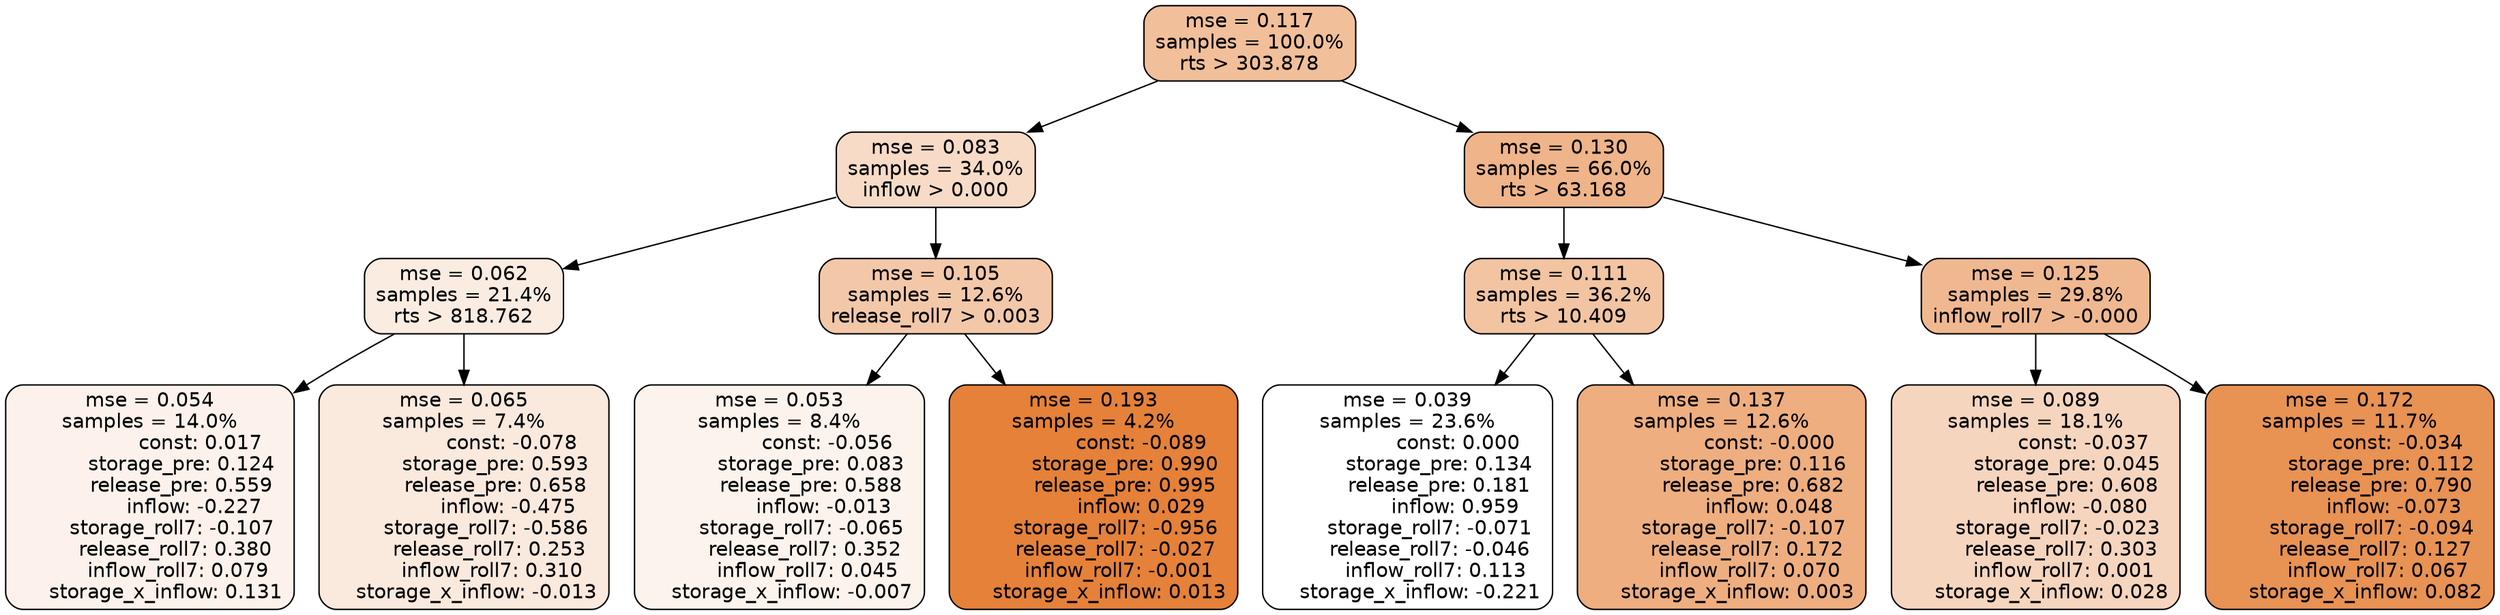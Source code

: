 digraph tree {
node [shape=rectangle, style="filled, rounded", color="black", fontname=helvetica] ;
edge [fontname=helvetica] ;
	"0" [label="mse = 0.117
samples = 100.0%
rts > 303.878", fillcolor="#f1bf9a"]
	"8" [label="mse = 0.083
samples = 34.0%
inflow > 0.000", fillcolor="#f7dbc6"]
	"1" [label="mse = 0.130
samples = 66.0%
rts > 63.168", fillcolor="#efb489"]
	"9" [label="mse = 0.062
samples = 21.4%
rts > 818.762", fillcolor="#fbece1"]
	"12" [label="mse = 0.105
samples = 12.6%
release_roll7 > 0.003", fillcolor="#f3c8a9"]
	"2" [label="mse = 0.111
samples = 36.2%
rts > 10.409", fillcolor="#f2c4a2"]
	"5" [label="mse = 0.125
samples = 29.8%
inflow_roll7 > -0.000", fillcolor="#f0b890"]
	"10" [label="mse = 0.054
samples = 14.0%
                const: 0.017
          storage_pre: 0.124
          release_pre: 0.559
              inflow: -0.227
       storage_roll7: -0.107
        release_roll7: 0.380
         inflow_roll7: 0.079
     storage_x_inflow: 0.131", fillcolor="#fcf2eb"]
	"11" [label="mse = 0.065
samples = 7.4%
               const: -0.078
          storage_pre: 0.593
          release_pre: 0.658
              inflow: -0.475
       storage_roll7: -0.586
        release_roll7: 0.253
         inflow_roll7: 0.310
    storage_x_inflow: -0.013", fillcolor="#fae9dd"]
	"13" [label="mse = 0.053
samples = 8.4%
               const: -0.056
          storage_pre: 0.083
          release_pre: 0.588
              inflow: -0.013
       storage_roll7: -0.065
        release_roll7: 0.352
         inflow_roll7: 0.045
    storage_x_inflow: -0.007", fillcolor="#fcf3ec"]
	"14" [label="mse = 0.193
samples = 4.2%
               const: -0.089
          storage_pre: 0.990
          release_pre: 0.995
               inflow: 0.029
       storage_roll7: -0.956
       release_roll7: -0.027
        inflow_roll7: -0.001
     storage_x_inflow: 0.013", fillcolor="#e58139"]
	"3" [label="mse = 0.039
samples = 23.6%
                const: 0.000
          storage_pre: 0.134
          release_pre: 0.181
               inflow: 0.959
       storage_roll7: -0.071
       release_roll7: -0.046
         inflow_roll7: 0.113
    storage_x_inflow: -0.221", fillcolor="#ffffff"]
	"4" [label="mse = 0.137
samples = 12.6%
               const: -0.000
          storage_pre: 0.116
          release_pre: 0.682
               inflow: 0.048
       storage_roll7: -0.107
        release_roll7: 0.172
         inflow_roll7: 0.070
     storage_x_inflow: 0.003", fillcolor="#eeae80"]
	"6" [label="mse = 0.089
samples = 18.1%
               const: -0.037
          storage_pre: 0.045
          release_pre: 0.608
              inflow: -0.080
       storage_roll7: -0.023
        release_roll7: 0.303
         inflow_roll7: 0.001
     storage_x_inflow: 0.028", fillcolor="#f6d5be"]
	"7" [label="mse = 0.172
samples = 11.7%
               const: -0.034
          storage_pre: 0.112
          release_pre: 0.790
              inflow: -0.073
       storage_roll7: -0.094
        release_roll7: 0.127
         inflow_roll7: 0.067
     storage_x_inflow: 0.082", fillcolor="#e89254"]

	"0" -> "1"
	"0" -> "8"
	"8" -> "9"
	"8" -> "12"
	"1" -> "2"
	"1" -> "5"
	"9" -> "10"
	"9" -> "11"
	"12" -> "13"
	"12" -> "14"
	"2" -> "3"
	"2" -> "4"
	"5" -> "6"
	"5" -> "7"
}